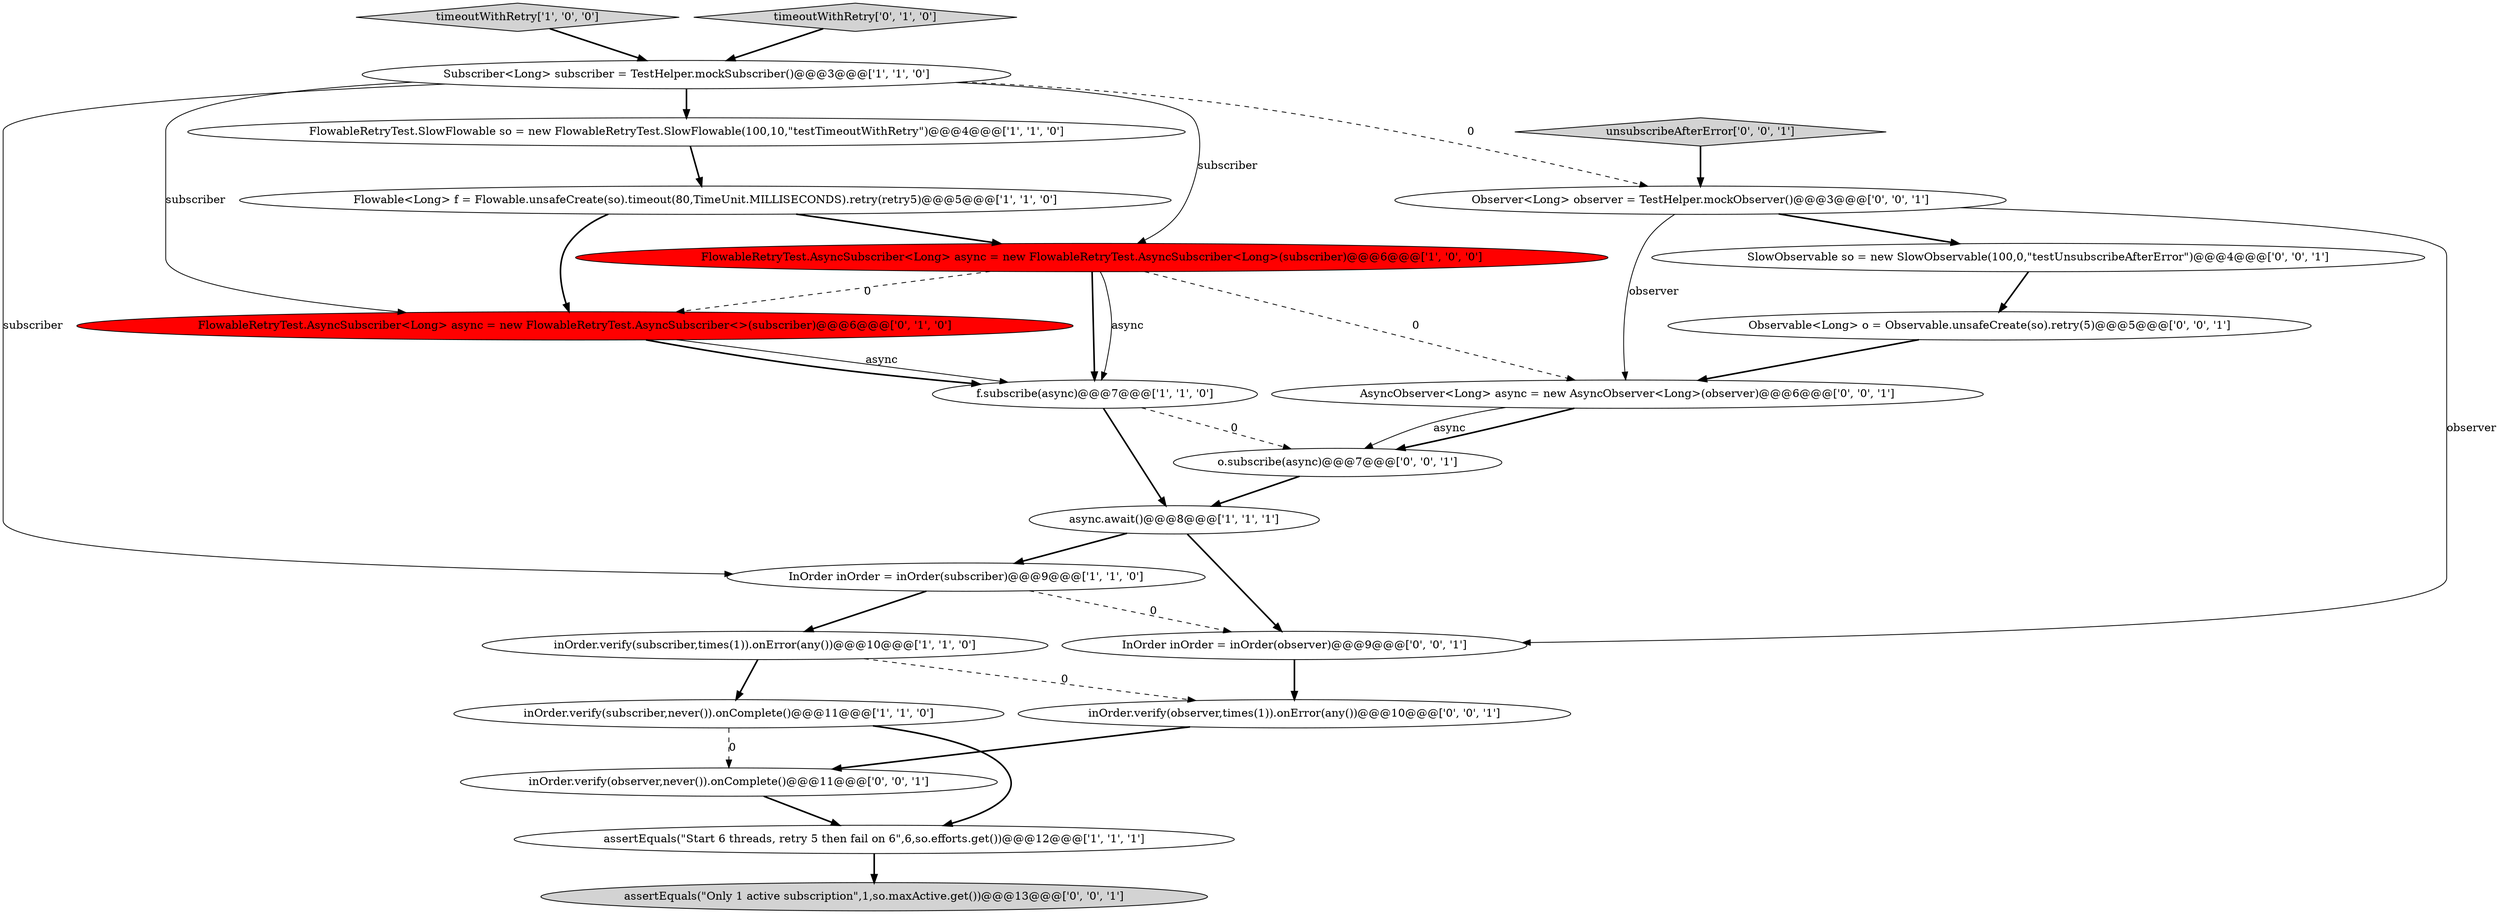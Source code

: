 digraph {
18 [style = filled, label = "inOrder.verify(observer,times(1)).onError(any())@@@10@@@['0', '0', '1']", fillcolor = white, shape = ellipse image = "AAA0AAABBB3BBB"];
5 [style = filled, label = "FlowableRetryTest.AsyncSubscriber<Long> async = new FlowableRetryTest.AsyncSubscriber<Long>(subscriber)@@@6@@@['1', '0', '0']", fillcolor = red, shape = ellipse image = "AAA1AAABBB1BBB"];
1 [style = filled, label = "async.await()@@@8@@@['1', '1', '1']", fillcolor = white, shape = ellipse image = "AAA0AAABBB1BBB"];
21 [style = filled, label = "o.subscribe(async)@@@7@@@['0', '0', '1']", fillcolor = white, shape = ellipse image = "AAA0AAABBB3BBB"];
9 [style = filled, label = "InOrder inOrder = inOrder(subscriber)@@@9@@@['1', '1', '0']", fillcolor = white, shape = ellipse image = "AAA0AAABBB1BBB"];
22 [style = filled, label = "inOrder.verify(observer,never()).onComplete()@@@11@@@['0', '0', '1']", fillcolor = white, shape = ellipse image = "AAA0AAABBB3BBB"];
6 [style = filled, label = "f.subscribe(async)@@@7@@@['1', '1', '0']", fillcolor = white, shape = ellipse image = "AAA0AAABBB1BBB"];
0 [style = filled, label = "inOrder.verify(subscriber,times(1)).onError(any())@@@10@@@['1', '1', '0']", fillcolor = white, shape = ellipse image = "AAA0AAABBB1BBB"];
17 [style = filled, label = "SlowObservable so = new SlowObservable(100,0,\"testUnsubscribeAfterError\")@@@4@@@['0', '0', '1']", fillcolor = white, shape = ellipse image = "AAA0AAABBB3BBB"];
13 [style = filled, label = "AsyncObserver<Long> async = new AsyncObserver<Long>(observer)@@@6@@@['0', '0', '1']", fillcolor = white, shape = ellipse image = "AAA0AAABBB3BBB"];
8 [style = filled, label = "Flowable<Long> f = Flowable.unsafeCreate(so).timeout(80,TimeUnit.MILLISECONDS).retry(retry5)@@@5@@@['1', '1', '0']", fillcolor = white, shape = ellipse image = "AAA0AAABBB1BBB"];
3 [style = filled, label = "timeoutWithRetry['1', '0', '0']", fillcolor = lightgray, shape = diamond image = "AAA0AAABBB1BBB"];
20 [style = filled, label = "Observable<Long> o = Observable.unsafeCreate(so).retry(5)@@@5@@@['0', '0', '1']", fillcolor = white, shape = ellipse image = "AAA0AAABBB3BBB"];
4 [style = filled, label = "FlowableRetryTest.SlowFlowable so = new FlowableRetryTest.SlowFlowable(100,10,\"testTimeoutWithRetry\")@@@4@@@['1', '1', '0']", fillcolor = white, shape = ellipse image = "AAA0AAABBB1BBB"];
7 [style = filled, label = "assertEquals(\"Start 6 threads, retry 5 then fail on 6\",6,so.efforts.get())@@@12@@@['1', '1', '1']", fillcolor = white, shape = ellipse image = "AAA0AAABBB1BBB"];
16 [style = filled, label = "assertEquals(\"Only 1 active subscription\",1,so.maxActive.get())@@@13@@@['0', '0', '1']", fillcolor = lightgray, shape = ellipse image = "AAA0AAABBB3BBB"];
15 [style = filled, label = "unsubscribeAfterError['0', '0', '1']", fillcolor = lightgray, shape = diamond image = "AAA0AAABBB3BBB"];
11 [style = filled, label = "FlowableRetryTest.AsyncSubscriber<Long> async = new FlowableRetryTest.AsyncSubscriber<>(subscriber)@@@6@@@['0', '1', '0']", fillcolor = red, shape = ellipse image = "AAA1AAABBB2BBB"];
14 [style = filled, label = "InOrder inOrder = inOrder(observer)@@@9@@@['0', '0', '1']", fillcolor = white, shape = ellipse image = "AAA0AAABBB3BBB"];
19 [style = filled, label = "Observer<Long> observer = TestHelper.mockObserver()@@@3@@@['0', '0', '1']", fillcolor = white, shape = ellipse image = "AAA0AAABBB3BBB"];
2 [style = filled, label = "inOrder.verify(subscriber,never()).onComplete()@@@11@@@['1', '1', '0']", fillcolor = white, shape = ellipse image = "AAA0AAABBB1BBB"];
10 [style = filled, label = "Subscriber<Long> subscriber = TestHelper.mockSubscriber()@@@3@@@['1', '1', '0']", fillcolor = white, shape = ellipse image = "AAA0AAABBB1BBB"];
12 [style = filled, label = "timeoutWithRetry['0', '1', '0']", fillcolor = lightgray, shape = diamond image = "AAA0AAABBB2BBB"];
5->13 [style = dashed, label="0"];
6->21 [style = dashed, label="0"];
20->13 [style = bold, label=""];
13->21 [style = solid, label="async"];
9->0 [style = bold, label=""];
10->19 [style = dashed, label="0"];
11->6 [style = bold, label=""];
0->2 [style = bold, label=""];
19->14 [style = solid, label="observer"];
11->6 [style = solid, label="async"];
19->17 [style = bold, label=""];
15->19 [style = bold, label=""];
22->7 [style = bold, label=""];
1->9 [style = bold, label=""];
10->11 [style = solid, label="subscriber"];
10->9 [style = solid, label="subscriber"];
6->1 [style = bold, label=""];
3->10 [style = bold, label=""];
12->10 [style = bold, label=""];
18->22 [style = bold, label=""];
5->6 [style = solid, label="async"];
9->14 [style = dashed, label="0"];
10->5 [style = solid, label="subscriber"];
5->6 [style = bold, label=""];
8->5 [style = bold, label=""];
5->11 [style = dashed, label="0"];
19->13 [style = solid, label="observer"];
21->1 [style = bold, label=""];
7->16 [style = bold, label=""];
10->4 [style = bold, label=""];
0->18 [style = dashed, label="0"];
4->8 [style = bold, label=""];
14->18 [style = bold, label=""];
1->14 [style = bold, label=""];
2->7 [style = bold, label=""];
13->21 [style = bold, label=""];
8->11 [style = bold, label=""];
2->22 [style = dashed, label="0"];
17->20 [style = bold, label=""];
}
